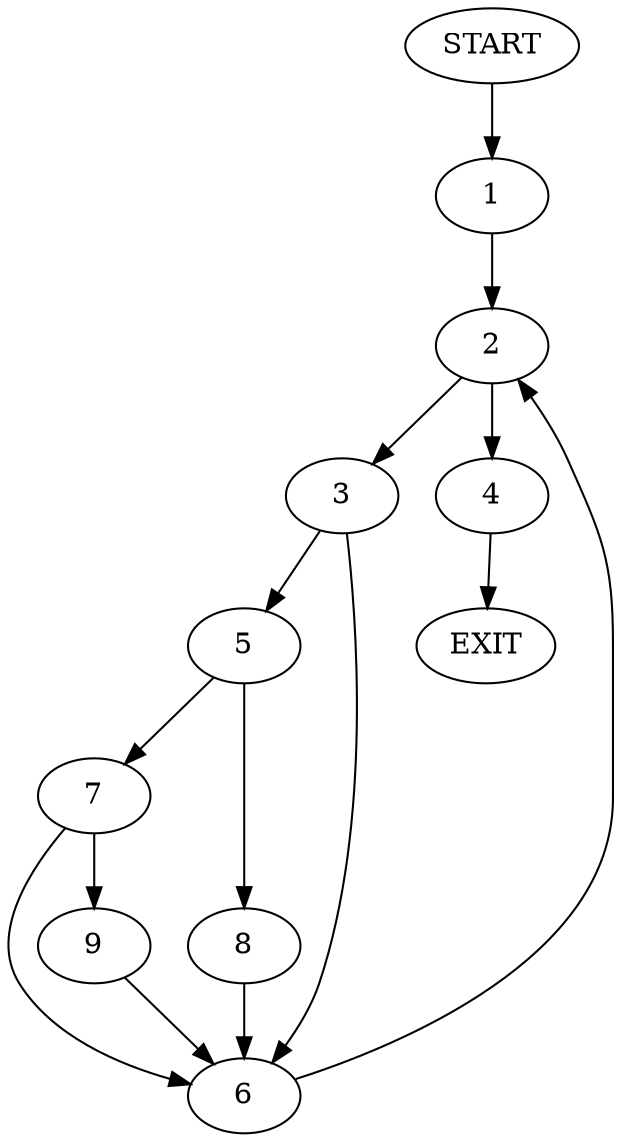 digraph {
0 [label="START"]
10 [label="EXIT"]
0 -> 1
1 -> 2
2 -> 3
2 -> 4
4 -> 10
3 -> 5
3 -> 6
5 -> 7
5 -> 8
6 -> 2
8 -> 6
7 -> 6
7 -> 9
9 -> 6
}
